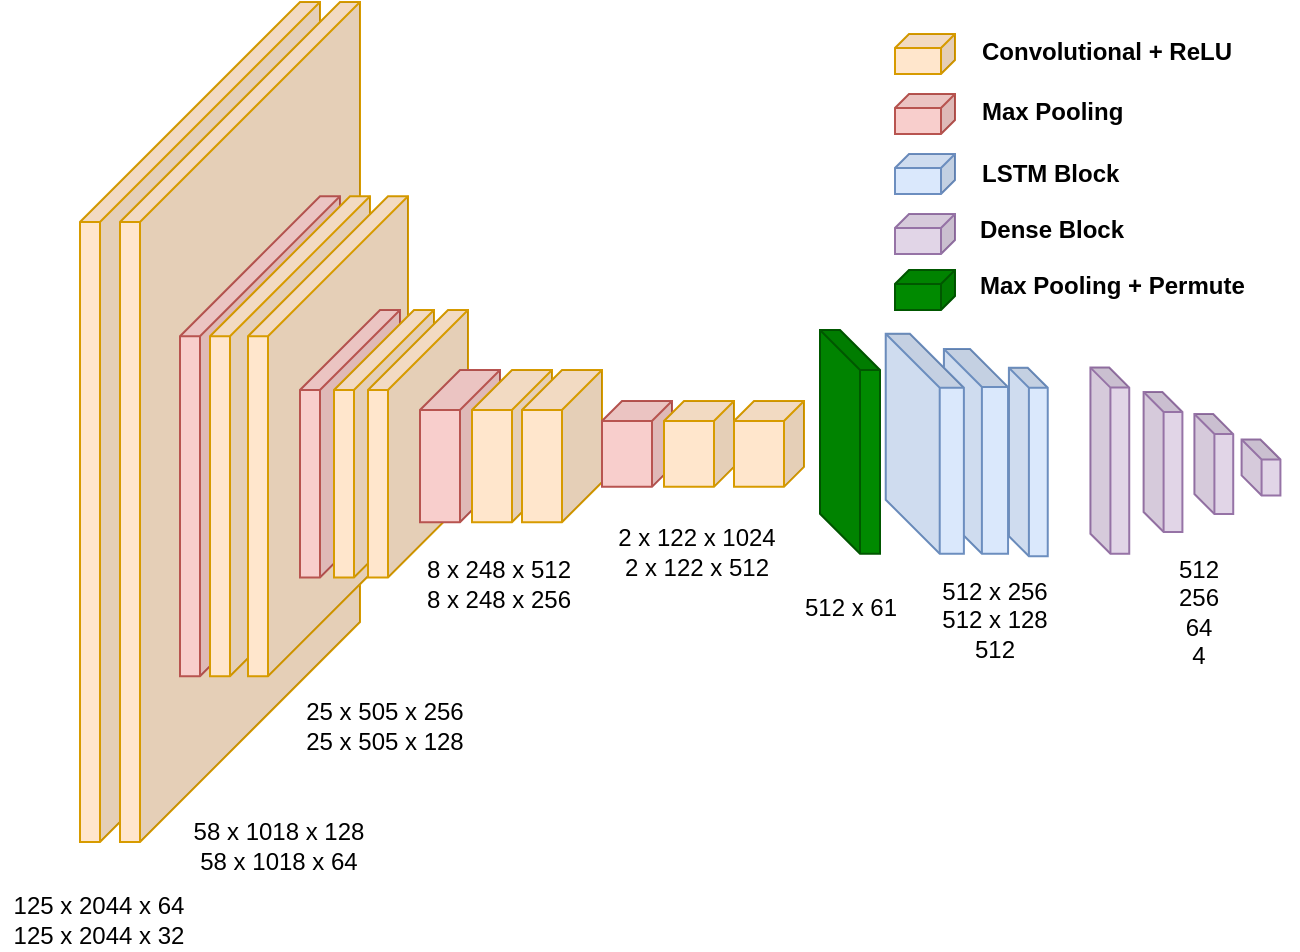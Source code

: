 <mxfile version="20.2.7" type="device"><diagram id="6a731a19-8d31-9384-78a2-239565b7b9f0" name="Page-1"><mxGraphModel dx="1185" dy="635" grid="1" gridSize="10" guides="1" tooltips="1" connect="1" arrows="1" fold="1" page="1" pageScale="1" pageWidth="827" pageHeight="1169" background="none" math="0" shadow="0"><root><mxCell id="0"/><mxCell id="1" parent="0"/><mxCell id="LKsA0NO79-7K6jIW1Nma-2257" value="" style="shape=cube;whiteSpace=wrap;html=1;boundedLbl=1;backgroundOutline=1;darkOpacity=0.05;darkOpacity2=0.1;size=110;direction=east;flipH=1;fillColor=#ffe6cc;strokeColor=#d79b00;" vertex="1" parent="1"><mxGeometry x="430" y="326" width="120" height="420" as="geometry"/></mxCell><mxCell id="LKsA0NO79-7K6jIW1Nma-2258" value="" style="shape=cube;whiteSpace=wrap;html=1;boundedLbl=1;backgroundOutline=1;darkOpacity=0.05;darkOpacity2=0.1;size=110;direction=east;flipH=1;fillColor=#ffe6cc;strokeColor=#d79b00;" vertex="1" parent="1"><mxGeometry x="450" y="326" width="120" height="420" as="geometry"/></mxCell><mxCell id="LKsA0NO79-7K6jIW1Nma-2259" value="" style="shape=cube;whiteSpace=wrap;html=1;boundedLbl=1;backgroundOutline=1;darkOpacity=0.05;darkOpacity2=0.1;size=70;direction=east;flipH=1;fillColor=#f8cecc;strokeColor=#b85450;" vertex="1" parent="1"><mxGeometry x="480" y="423.12" width="80" height="240" as="geometry"/></mxCell><mxCell id="LKsA0NO79-7K6jIW1Nma-2260" value="" style="shape=cube;whiteSpace=wrap;html=1;boundedLbl=1;backgroundOutline=1;darkOpacity=0.05;darkOpacity2=0.1;size=70;direction=east;flipH=1;fillColor=#ffe6cc;strokeColor=#d79b00;" vertex="1" parent="1"><mxGeometry x="495" y="423.12" width="80" height="240" as="geometry"/></mxCell><mxCell id="LKsA0NO79-7K6jIW1Nma-2261" value="" style="shape=cube;whiteSpace=wrap;html=1;boundedLbl=1;backgroundOutline=1;darkOpacity=0.05;darkOpacity2=0.1;size=70;direction=east;flipH=1;fillColor=#ffe6cc;strokeColor=#d79b00;" vertex="1" parent="1"><mxGeometry x="514" y="423.12" width="80" height="240" as="geometry"/></mxCell><mxCell id="LKsA0NO79-7K6jIW1Nma-2262" value="" style="shape=cube;whiteSpace=wrap;html=1;boundedLbl=1;backgroundOutline=1;darkOpacity=0.05;darkOpacity2=0.1;size=40;direction=east;flipH=1;fillColor=#f8cecc;strokeColor=#b85450;" vertex="1" parent="1"><mxGeometry x="540" y="480" width="50" height="133.75" as="geometry"/></mxCell><mxCell id="LKsA0NO79-7K6jIW1Nma-2263" value="" style="shape=cube;whiteSpace=wrap;html=1;boundedLbl=1;backgroundOutline=1;darkOpacity=0.05;darkOpacity2=0.1;size=40;direction=east;flipH=1;fillColor=#ffe6cc;strokeColor=#d79b00;" vertex="1" parent="1"><mxGeometry x="557" y="480" width="50" height="133.75" as="geometry"/></mxCell><mxCell id="LKsA0NO79-7K6jIW1Nma-2264" value="" style="shape=cube;whiteSpace=wrap;html=1;boundedLbl=1;backgroundOutline=1;darkOpacity=0.05;darkOpacity2=0.1;size=40;direction=east;flipH=1;fillColor=#ffe6cc;strokeColor=#d79b00;" vertex="1" parent="1"><mxGeometry x="574" y="480" width="50" height="133.75" as="geometry"/></mxCell><mxCell id="LKsA0NO79-7K6jIW1Nma-2266" value="" style="shape=cube;whiteSpace=wrap;html=1;boundedLbl=1;backgroundOutline=1;darkOpacity=0.05;darkOpacity2=0.1;size=20;direction=east;flipH=1;fillColor=#f8cecc;strokeColor=#b85450;" vertex="1" parent="1"><mxGeometry x="600" y="510" width="40" height="76.12" as="geometry"/></mxCell><mxCell id="LKsA0NO79-7K6jIW1Nma-2267" value="" style="shape=cube;whiteSpace=wrap;html=1;boundedLbl=1;backgroundOutline=1;darkOpacity=0.05;darkOpacity2=0.1;size=20;direction=east;flipH=1;fillColor=#ffe6cc;strokeColor=#d79b00;" vertex="1" parent="1"><mxGeometry x="626" y="510" width="40" height="76.12" as="geometry"/></mxCell><mxCell id="LKsA0NO79-7K6jIW1Nma-2268" value="" style="shape=cube;whiteSpace=wrap;html=1;boundedLbl=1;backgroundOutline=1;darkOpacity=0.05;darkOpacity2=0.1;size=20;direction=east;flipH=1;fillColor=#ffe6cc;strokeColor=#d79b00;" vertex="1" parent="1"><mxGeometry x="651" y="510" width="40" height="76.12" as="geometry"/></mxCell><mxCell id="LKsA0NO79-7K6jIW1Nma-2270" value="" style="shape=cube;whiteSpace=wrap;html=1;boundedLbl=1;backgroundOutline=1;darkOpacity=0.05;darkOpacity2=0.1;size=10;direction=east;flipH=1;fillColor=#f8cecc;strokeColor=#b85450;" vertex="1" parent="1"><mxGeometry x="691" y="525.46" width="35" height="42.96" as="geometry"/></mxCell><mxCell id="LKsA0NO79-7K6jIW1Nma-2271" value="" style="shape=cube;whiteSpace=wrap;html=1;boundedLbl=1;backgroundOutline=1;darkOpacity=0.05;darkOpacity2=0.1;size=10;direction=east;flipH=1;fillColor=#ffe6cc;strokeColor=#d79b00;" vertex="1" parent="1"><mxGeometry x="722" y="525.46" width="35" height="42.96" as="geometry"/></mxCell><mxCell id="LKsA0NO79-7K6jIW1Nma-2276" value="" style="shape=cube;whiteSpace=wrap;html=1;boundedLbl=1;backgroundOutline=1;darkOpacity=0.05;darkOpacity2=0.1;size=7;direction=east;flipH=1;fillColor=#ffe6cc;strokeColor=#d79b00;" vertex="1" parent="1"><mxGeometry x="837.5" y="342.0" width="30" height="20" as="geometry"/></mxCell><mxCell id="LKsA0NO79-7K6jIW1Nma-2277" value="" style="shape=cube;whiteSpace=wrap;html=1;boundedLbl=1;backgroundOutline=1;darkOpacity=0.05;darkOpacity2=0.1;size=7;direction=east;flipH=1;fillColor=#f8cecc;strokeColor=#b85450;" vertex="1" parent="1"><mxGeometry x="837.5" y="372.0" width="30" height="20" as="geometry"/></mxCell><mxCell id="LKsA0NO79-7K6jIW1Nma-2278" value="" style="shape=cube;whiteSpace=wrap;html=1;boundedLbl=1;backgroundOutline=1;darkOpacity=0.05;darkOpacity2=0.1;size=7;direction=east;flipH=1;fillColor=#dae8fc;strokeColor=#6c8ebf;" vertex="1" parent="1"><mxGeometry x="837.5" y="402.0" width="30" height="20" as="geometry"/></mxCell><mxCell id="LKsA0NO79-7K6jIW1Nma-2280" value="" style="shape=cube;whiteSpace=wrap;html=1;boundedLbl=1;backgroundOutline=1;darkOpacity=0.05;darkOpacity2=0.1;size=7;direction=east;flipH=1;fillColor=#e1d5e7;strokeColor=#9673a6;" vertex="1" parent="1"><mxGeometry x="837.5" y="432.0" width="30" height="20" as="geometry"/></mxCell><mxCell id="LKsA0NO79-7K6jIW1Nma-2289" value="125 x 2044 x 64&lt;br&gt;125 x 2044 x 32" style="text;html=1;strokeColor=none;fillColor=none;align=center;verticalAlign=middle;whiteSpace=wrap;rounded=0;" vertex="1" parent="1"><mxGeometry x="390" y="770" width="99" height="30" as="geometry"/></mxCell><mxCell id="LKsA0NO79-7K6jIW1Nma-2291" value="25 x 505 x 256&lt;br&gt;25 x 505 x 128" style="text;html=1;strokeColor=none;fillColor=none;align=center;verticalAlign=middle;whiteSpace=wrap;rounded=0;" vertex="1" parent="1"><mxGeometry x="532.5" y="672.94" width="99" height="30" as="geometry"/></mxCell><mxCell id="LKsA0NO79-7K6jIW1Nma-2294" value="" style="shape=cube;whiteSpace=wrap;html=1;boundedLbl=1;backgroundOutline=1;darkOpacity=0.05;darkOpacity2=0.1;size=10;direction=east;flipH=1;fillColor=#ffe6cc;strokeColor=#d79b00;" vertex="1" parent="1"><mxGeometry x="757" y="525.46" width="35" height="42.96" as="geometry"/></mxCell><mxCell id="LKsA0NO79-7K6jIW1Nma-2300" value="Convolutional + ReLU" style="text;html=1;strokeColor=none;fillColor=none;align=left;verticalAlign=middle;whiteSpace=wrap;rounded=0;fontStyle=1" vertex="1" parent="1"><mxGeometry x="878.5" y="339.06" width="138" height="23.88" as="geometry"/></mxCell><mxCell id="LKsA0NO79-7K6jIW1Nma-2301" value="Max Pooling" style="text;html=1;strokeColor=none;fillColor=none;align=left;verticalAlign=middle;whiteSpace=wrap;rounded=0;fontStyle=1" vertex="1" parent="1"><mxGeometry x="878.5" y="369.06" width="138" height="23.88" as="geometry"/></mxCell><mxCell id="LKsA0NO79-7K6jIW1Nma-2302" value="LSTM Block" style="text;html=1;strokeColor=none;fillColor=none;align=left;verticalAlign=middle;whiteSpace=wrap;rounded=0;fontStyle=1" vertex="1" parent="1"><mxGeometry x="878.5" y="400.12" width="138" height="23.88" as="geometry"/></mxCell><mxCell id="LKsA0NO79-7K6jIW1Nma-2303" value="Dense Block" style="text;html=1;strokeColor=none;fillColor=none;align=left;verticalAlign=middle;whiteSpace=wrap;rounded=0;fontStyle=1" vertex="1" parent="1"><mxGeometry x="877.5" y="428.12" width="138" height="23.88" as="geometry"/></mxCell><mxCell id="LKsA0NO79-7K6jIW1Nma-2304" value="58 x 1018 x 128&lt;br&gt;58 x 1018 x 64" style="text;html=1;strokeColor=none;fillColor=none;align=center;verticalAlign=middle;whiteSpace=wrap;rounded=0;" vertex="1" parent="1"><mxGeometry x="480" y="732.94" width="99" height="30" as="geometry"/></mxCell><mxCell id="LKsA0NO79-7K6jIW1Nma-2305" value="8 x 248 x 512&lt;br&gt;8 x 248 x 256" style="text;html=1;strokeColor=none;fillColor=none;align=center;verticalAlign=middle;whiteSpace=wrap;rounded=0;" vertex="1" parent="1"><mxGeometry x="590" y="601.88" width="99" height="30" as="geometry"/></mxCell><mxCell id="LKsA0NO79-7K6jIW1Nma-2309" value="2 x 122 x 1024&lt;br&gt;2 x 122 x 512" style="text;html=1;strokeColor=none;fillColor=none;align=center;verticalAlign=middle;whiteSpace=wrap;rounded=0;" vertex="1" parent="1"><mxGeometry x="689" y="586.12" width="99" height="30" as="geometry"/></mxCell><mxCell id="LKsA0NO79-7K6jIW1Nma-2311" value="" style="shape=cube;whiteSpace=wrap;html=1;boundedLbl=1;backgroundOutline=1;darkOpacity=0.05;darkOpacity2=0.1;size=20;direction=south;flipH=1;fillColor=#008a00;strokeColor=#005700;fontColor=#ffffff;" vertex="1" parent="1"><mxGeometry x="800" y="490" width="30" height="111.88" as="geometry"/></mxCell><mxCell id="LKsA0NO79-7K6jIW1Nma-2315" value="" style="shape=cube;whiteSpace=wrap;html=1;boundedLbl=1;backgroundOutline=1;darkOpacity=0.05;darkOpacity2=0.1;size=19;direction=east;flipH=1;fillColor=#dae8fc;strokeColor=#6c8ebf;rotation=-90;" vertex="1" parent="1"><mxGeometry x="826.81" y="534.66" width="102.36" height="32.08" as="geometry"/></mxCell><mxCell id="LKsA0NO79-7K6jIW1Nma-2316" value="" style="shape=cube;whiteSpace=wrap;html=1;boundedLbl=1;backgroundOutline=1;darkOpacity=0.05;darkOpacity2=0.1;size=10;direction=east;flipH=1;fillColor=#dae8fc;strokeColor=#6c8ebf;rotation=-90;" vertex="1" parent="1"><mxGeometry x="857.04" y="546.3" width="94.25" height="19.42" as="geometry"/></mxCell><mxCell id="LKsA0NO79-7K6jIW1Nma-2318" value="" style="shape=cube;whiteSpace=wrap;html=1;boundedLbl=1;backgroundOutline=1;darkOpacity=0.05;darkOpacity2=0.1;size=10;direction=east;flipH=1;fillColor=#e1d5e7;strokeColor=#9673a6;rotation=-90;" vertex="1" parent="1"><mxGeometry x="898.37" y="545.65" width="93.09" height="19.41" as="geometry"/></mxCell><mxCell id="LKsA0NO79-7K6jIW1Nma-2319" value="" style="shape=cube;whiteSpace=wrap;html=1;boundedLbl=1;backgroundOutline=1;darkOpacity=0.05;darkOpacity2=0.1;size=10;direction=east;flipH=1;fillColor=#e1d5e7;strokeColor=#9673a6;rotation=-90;" vertex="1" parent="1"><mxGeometry x="936.5" y="546.31" width="70" height="19.41" as="geometry"/></mxCell><mxCell id="LKsA0NO79-7K6jIW1Nma-2320" value="" style="shape=cube;whiteSpace=wrap;html=1;boundedLbl=1;backgroundOutline=1;darkOpacity=0.05;darkOpacity2=0.1;size=10;direction=east;flipH=1;fillColor=#e1d5e7;strokeColor=#9673a6;rotation=-90;" vertex="1" parent="1"><mxGeometry x="971.91" y="547.33" width="50" height="19.41" as="geometry"/></mxCell><mxCell id="LKsA0NO79-7K6jIW1Nma-2321" value="" style="shape=cube;whiteSpace=wrap;html=1;boundedLbl=1;backgroundOutline=1;darkOpacity=0.05;darkOpacity2=0.1;size=10;direction=east;flipH=1;fillColor=#e1d5e7;strokeColor=#9673a6;rotation=-90;" vertex="1" parent="1"><mxGeometry x="1006.5" y="549" width="28" height="19.42" as="geometry"/></mxCell><mxCell id="LKsA0NO79-7K6jIW1Nma-2325" value="" style="shape=cube;whiteSpace=wrap;html=1;boundedLbl=1;backgroundOutline=1;darkOpacity=0.05;darkOpacity2=0.1;size=7;direction=east;flipH=1;fillColor=#008a00;strokeColor=#005700;fontColor=#ffffff;" vertex="1" parent="1"><mxGeometry x="837.5" y="460.0" width="30" height="20" as="geometry"/></mxCell><mxCell id="LKsA0NO79-7K6jIW1Nma-2326" value="Max Pooling + Permute" style="text;html=1;strokeColor=none;fillColor=none;align=left;verticalAlign=middle;whiteSpace=wrap;rounded=0;fontStyle=1" vertex="1" parent="1"><mxGeometry x="877.5" y="456.12" width="138" height="23.88" as="geometry"/></mxCell><mxCell id="LKsA0NO79-7K6jIW1Nma-2328" value="512 x 61" style="text;html=1;strokeColor=none;fillColor=none;align=center;verticalAlign=middle;whiteSpace=wrap;rounded=0;" vertex="1" parent="1"><mxGeometry x="765.5" y="613.75" width="99" height="30" as="geometry"/></mxCell><mxCell id="LKsA0NO79-7K6jIW1Nma-2329" value="512 x 256&lt;br&gt;512 x 128&lt;br&gt;512" style="text;html=1;strokeColor=none;fillColor=none;align=center;verticalAlign=middle;whiteSpace=wrap;rounded=0;" vertex="1" parent="1"><mxGeometry x="837.5" y="620.0" width="99" height="30" as="geometry"/></mxCell><mxCell id="LKsA0NO79-7K6jIW1Nma-2330" value="512&lt;br&gt;256&lt;br&gt;64&lt;br&gt;4" style="text;html=1;strokeColor=none;fillColor=none;align=center;verticalAlign=middle;whiteSpace=wrap;rounded=0;" vertex="1" parent="1"><mxGeometry x="939.69" y="616.13" width="99" height="30" as="geometry"/></mxCell><mxCell id="LKsA0NO79-7K6jIW1Nma-2312" value="" style="shape=cube;whiteSpace=wrap;html=1;boundedLbl=1;backgroundOutline=1;darkOpacity=0.05;darkOpacity2=0.1;size=27;direction=east;flipH=1;fillColor=#dae8fc;strokeColor=#6c8ebf;rotation=-90;" vertex="1" parent="1"><mxGeometry x="797.4" y="527.33" width="110" height="39.09" as="geometry"/></mxCell></root></mxGraphModel></diagram></mxfile>